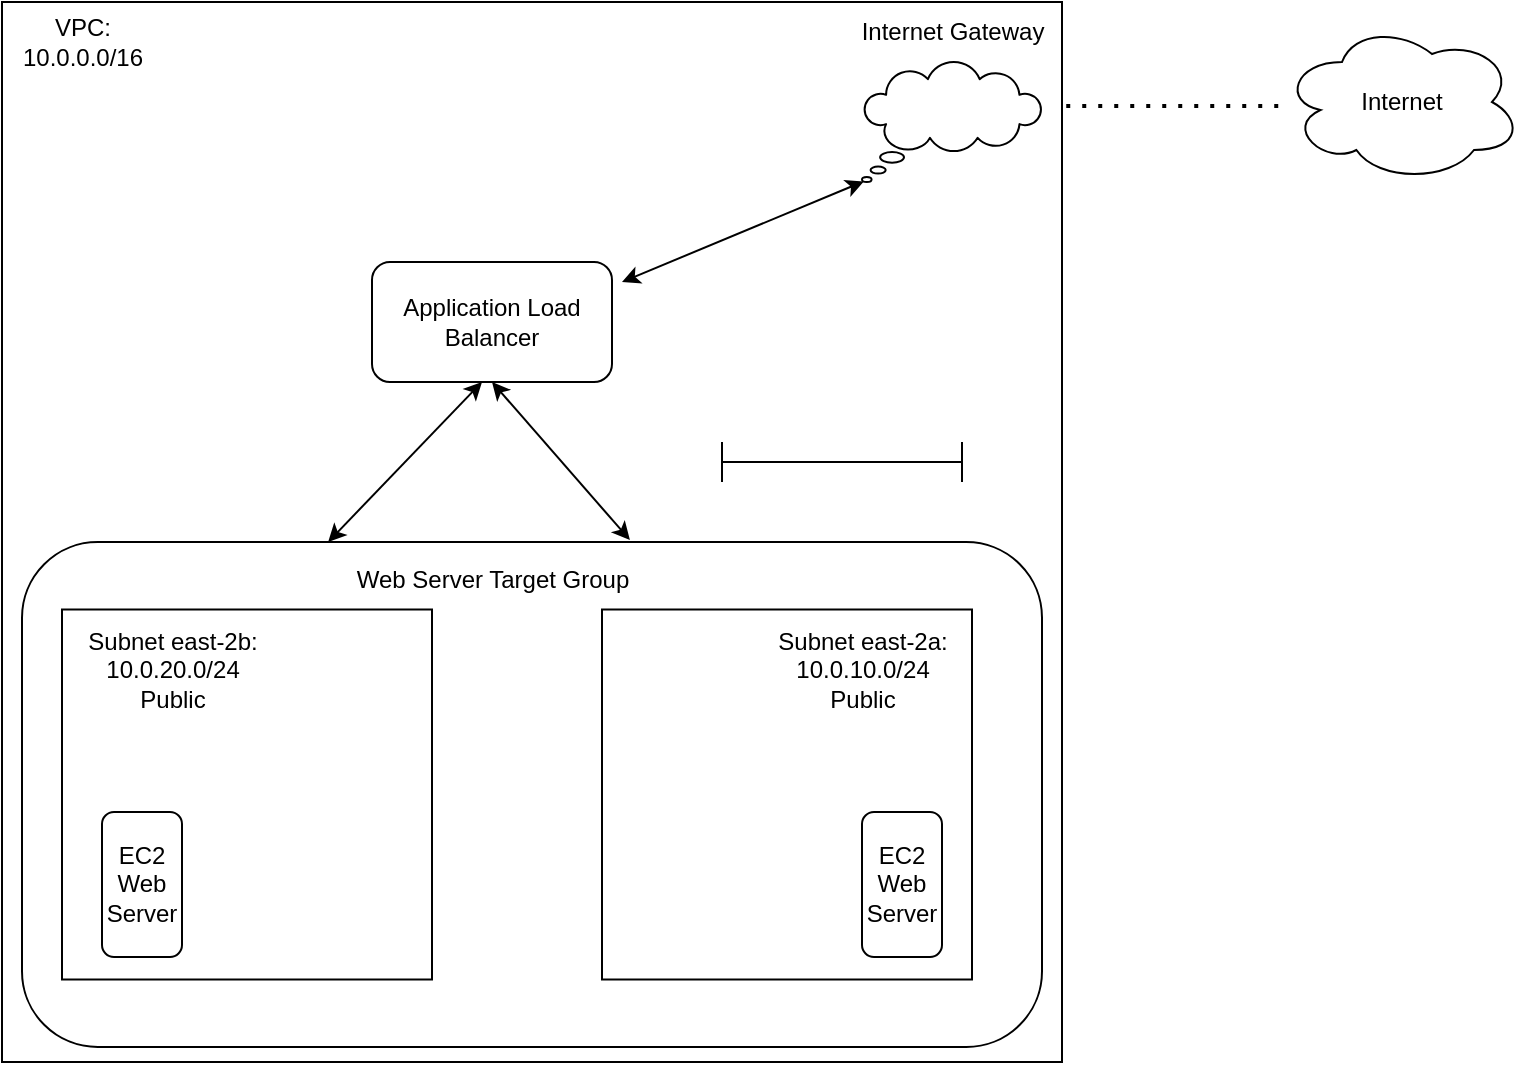 <mxfile version="23.1.4" type="github">
  <diagram name="Page-1" id="C82FcZfzY7iIoF4U9zA_">
    <mxGraphModel dx="1434" dy="772" grid="1" gridSize="10" guides="1" tooltips="1" connect="1" arrows="1" fold="1" page="1" pageScale="1" pageWidth="850" pageHeight="1100" math="0" shadow="0">
      <root>
        <mxCell id="0" />
        <mxCell id="1" parent="0" />
        <mxCell id="pfZgsWfrIliCGbdNdIW--1" value="" style="whiteSpace=wrap;html=1;aspect=fixed;" vertex="1" parent="1">
          <mxGeometry x="20" y="20" width="530" height="530" as="geometry" />
        </mxCell>
        <mxCell id="pfZgsWfrIliCGbdNdIW--17" value="" style="rounded=1;whiteSpace=wrap;html=1;" vertex="1" parent="1">
          <mxGeometry x="30" y="290" width="510" height="252.5" as="geometry" />
        </mxCell>
        <mxCell id="pfZgsWfrIliCGbdNdIW--2" value="VPC:&lt;br&gt;10.0.0.0/16" style="text;html=1;align=center;verticalAlign=middle;resizable=0;points=[];autosize=1;strokeColor=none;fillColor=none;" vertex="1" parent="1">
          <mxGeometry x="20" y="20" width="80" height="40" as="geometry" />
        </mxCell>
        <mxCell id="pfZgsWfrIliCGbdNdIW--3" value="" style="whiteSpace=wrap;html=1;aspect=fixed;" vertex="1" parent="1">
          <mxGeometry x="320" y="323.75" width="185" height="185" as="geometry" />
        </mxCell>
        <mxCell id="pfZgsWfrIliCGbdNdIW--4" value="Subnet east-2a:&lt;br&gt;10.0.10.0/24&lt;br&gt;Public" style="text;html=1;align=center;verticalAlign=middle;resizable=0;points=[];autosize=1;strokeColor=none;fillColor=none;" vertex="1" parent="1">
          <mxGeometry x="395" y="323.75" width="110" height="60" as="geometry" />
        </mxCell>
        <mxCell id="pfZgsWfrIliCGbdNdIW--5" value="" style="whiteSpace=wrap;html=1;aspect=fixed;" vertex="1" parent="1">
          <mxGeometry x="50" y="323.75" width="185" height="185" as="geometry" />
        </mxCell>
        <mxCell id="pfZgsWfrIliCGbdNdIW--6" value="Subnet east-2b:&lt;br&gt;10.0.20.0/24&lt;br&gt;Public" style="text;html=1;align=center;verticalAlign=middle;resizable=0;points=[];autosize=1;strokeColor=none;fillColor=none;" vertex="1" parent="1">
          <mxGeometry x="50" y="323.75" width="110" height="60" as="geometry" />
        </mxCell>
        <mxCell id="pfZgsWfrIliCGbdNdIW--8" value="Internet Gateway&lt;br&gt;" style="text;html=1;align=center;verticalAlign=middle;resizable=0;points=[];autosize=1;strokeColor=none;fillColor=none;" vertex="1" parent="1">
          <mxGeometry x="440" y="20" width="110" height="30" as="geometry" />
        </mxCell>
        <mxCell id="pfZgsWfrIliCGbdNdIW--9" value="Application Load Balancer" style="rounded=1;whiteSpace=wrap;html=1;" vertex="1" parent="1">
          <mxGeometry x="205" y="150" width="120" height="60" as="geometry" />
        </mxCell>
        <mxCell id="pfZgsWfrIliCGbdNdIW--11" value="" style="endArrow=classic;startArrow=classic;html=1;rounded=0;exitX=-0.012;exitY=-0.125;exitDx=0;exitDy=0;exitPerimeter=0;" edge="1" parent="1" source="pfZgsWfrIliCGbdNdIW--18">
          <mxGeometry width="50" height="50" relative="1" as="geometry">
            <mxPoint x="240" y="220" as="sourcePoint" />
            <mxPoint x="260" y="210" as="targetPoint" />
          </mxGeometry>
        </mxCell>
        <mxCell id="pfZgsWfrIliCGbdNdIW--12" value="" style="endArrow=classic;startArrow=classic;html=1;rounded=0;entryX=0.5;entryY=1;entryDx=0;entryDy=0;exitX=0.931;exitY=-0.158;exitDx=0;exitDy=0;exitPerimeter=0;" edge="1" parent="1" source="pfZgsWfrIliCGbdNdIW--18" target="pfZgsWfrIliCGbdNdIW--9">
          <mxGeometry width="50" height="50" relative="1" as="geometry">
            <mxPoint x="330" y="340" as="sourcePoint" />
            <mxPoint x="269" y="223" as="targetPoint" />
          </mxGeometry>
        </mxCell>
        <mxCell id="pfZgsWfrIliCGbdNdIW--13" value="" style="whiteSpace=wrap;html=1;shape=mxgraph.basic.cloud_callout" vertex="1" parent="1">
          <mxGeometry x="450" y="50" width="90" height="60" as="geometry" />
        </mxCell>
        <mxCell id="pfZgsWfrIliCGbdNdIW--15" value="" style="endArrow=classic;startArrow=classic;html=1;rounded=0;entryX=0.01;entryY=0.995;entryDx=0;entryDy=0;entryPerimeter=0;" edge="1" parent="1" target="pfZgsWfrIliCGbdNdIW--13">
          <mxGeometry width="50" height="50" relative="1" as="geometry">
            <mxPoint x="330" y="160" as="sourcePoint" />
            <mxPoint x="460" y="230" as="targetPoint" />
          </mxGeometry>
        </mxCell>
        <mxCell id="pfZgsWfrIliCGbdNdIW--18" value="Web Server Target Group" style="text;html=1;align=center;verticalAlign=middle;resizable=0;points=[];autosize=1;strokeColor=none;fillColor=none;" vertex="1" parent="1">
          <mxGeometry x="185" y="293.75" width="160" height="30" as="geometry" />
        </mxCell>
        <mxCell id="pfZgsWfrIliCGbdNdIW--20" value="EC2 Web Server" style="rounded=1;whiteSpace=wrap;html=1;rotation=0;" vertex="1" parent="1">
          <mxGeometry x="450" y="425" width="40" height="72.5" as="geometry" />
        </mxCell>
        <mxCell id="pfZgsWfrIliCGbdNdIW--21" value="EC2 Web Server" style="rounded=1;whiteSpace=wrap;html=1;rotation=0;" vertex="1" parent="1">
          <mxGeometry x="70" y="425" width="40" height="72.5" as="geometry" />
        </mxCell>
        <mxCell id="pfZgsWfrIliCGbdNdIW--22" value="" style="shape=crossbar;whiteSpace=wrap;html=1;rounded=1;" vertex="1" parent="1">
          <mxGeometry x="380" y="240" width="120" height="20" as="geometry" />
        </mxCell>
        <mxCell id="pfZgsWfrIliCGbdNdIW--23" value="" style="endArrow=none;dashed=1;html=1;dashPattern=1 3;strokeWidth=2;rounded=0;exitX=1.004;exitY=0.098;exitDx=0;exitDy=0;exitPerimeter=0;" edge="1" parent="1" source="pfZgsWfrIliCGbdNdIW--1">
          <mxGeometry width="50" height="50" relative="1" as="geometry">
            <mxPoint x="410" y="280" as="sourcePoint" />
            <mxPoint x="660" y="72" as="targetPoint" />
          </mxGeometry>
        </mxCell>
        <mxCell id="pfZgsWfrIliCGbdNdIW--24" value="Internet" style="ellipse;shape=cloud;whiteSpace=wrap;html=1;" vertex="1" parent="1">
          <mxGeometry x="660" y="30" width="120" height="80" as="geometry" />
        </mxCell>
      </root>
    </mxGraphModel>
  </diagram>
</mxfile>
